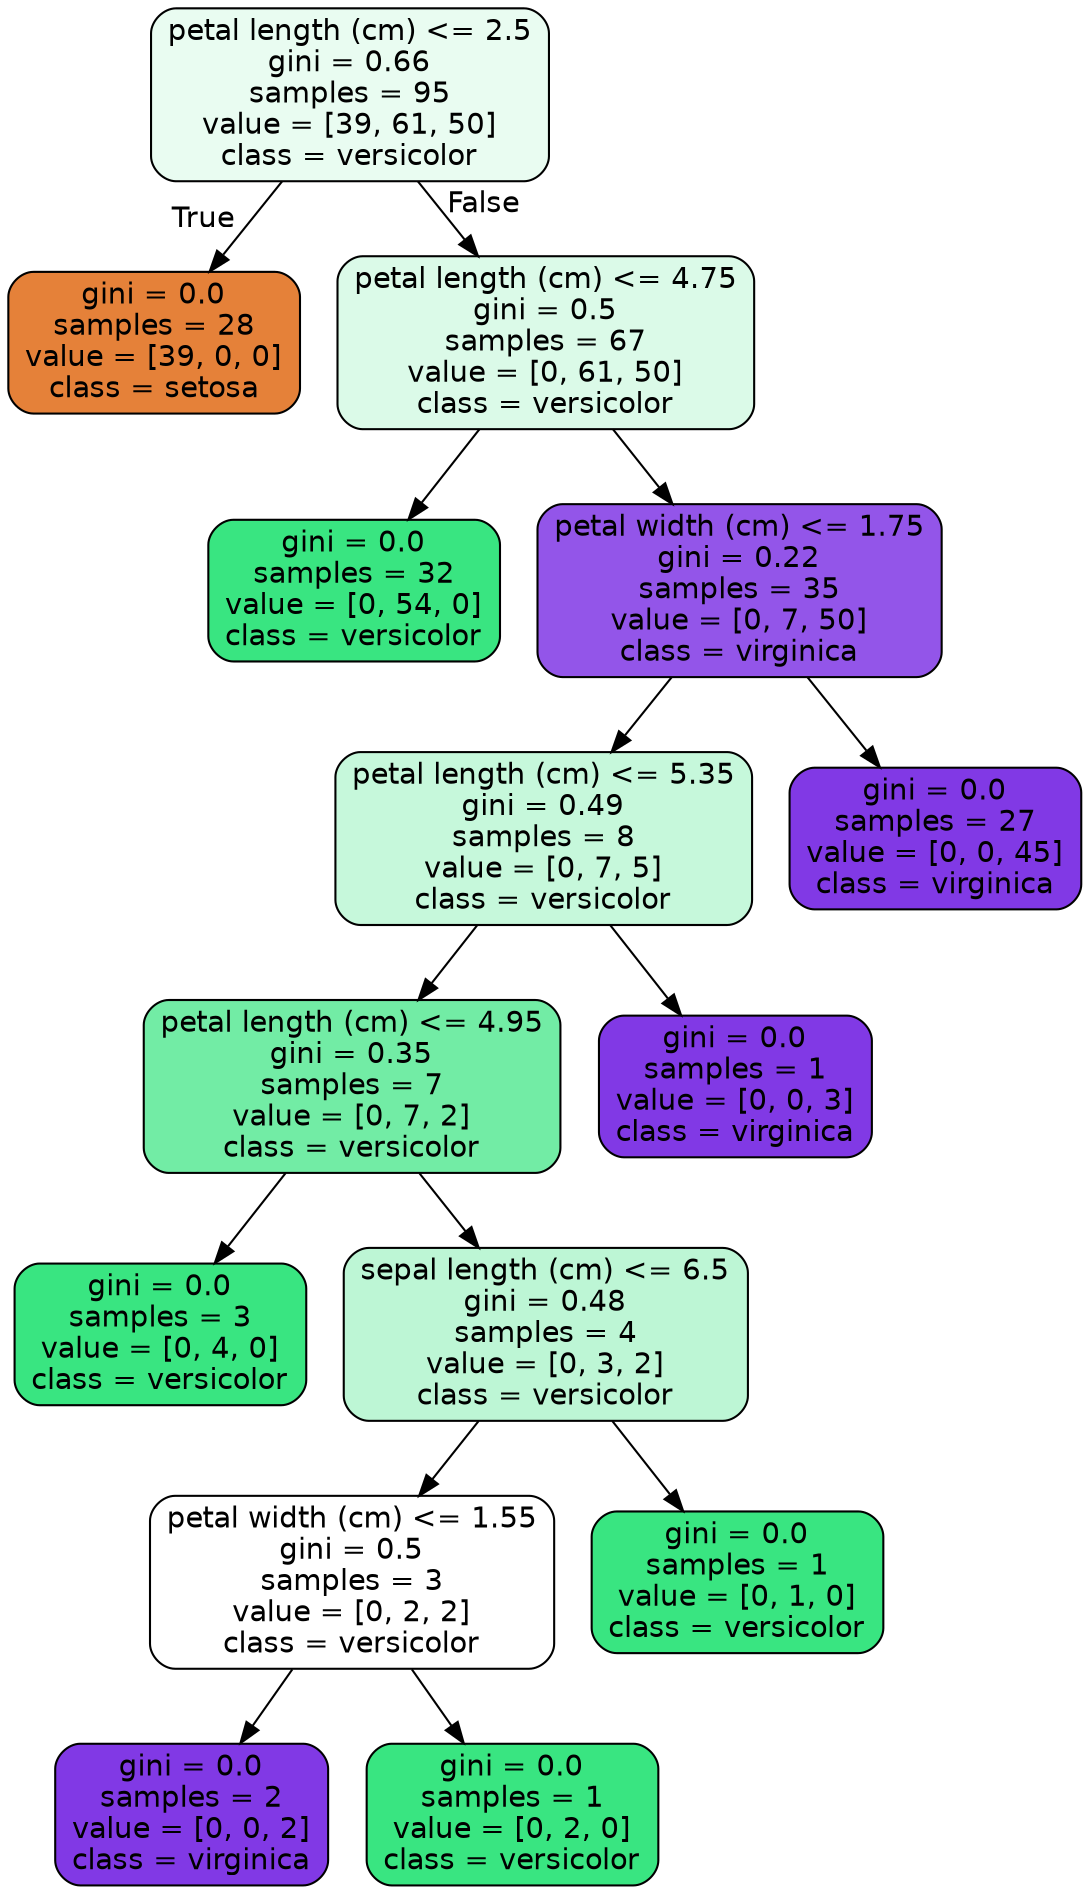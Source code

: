 digraph Tree {
node [shape=box, style="filled, rounded", color="black", fontname=helvetica] ;
edge [fontname=helvetica] ;
0 [label="petal length (cm) <= 2.5\ngini = 0.66\nsamples = 95\nvalue = [39, 61, 50]\nclass = versicolor", fillcolor="#e9fcf1"] ;
1 [label="gini = 0.0\nsamples = 28\nvalue = [39, 0, 0]\nclass = setosa", fillcolor="#e58139"] ;
0 -> 1 [labeldistance=2.5, labelangle=45, headlabel="True"] ;
2 [label="petal length (cm) <= 4.75\ngini = 0.5\nsamples = 67\nvalue = [0, 61, 50]\nclass = versicolor", fillcolor="#dbfae8"] ;
0 -> 2 [labeldistance=2.5, labelangle=-45, headlabel="False"] ;
3 [label="gini = 0.0\nsamples = 32\nvalue = [0, 54, 0]\nclass = versicolor", fillcolor="#39e581"] ;
2 -> 3 ;
4 [label="petal width (cm) <= 1.75\ngini = 0.22\nsamples = 35\nvalue = [0, 7, 50]\nclass = virginica", fillcolor="#9355e9"] ;
2 -> 4 ;
5 [label="petal length (cm) <= 5.35\ngini = 0.49\nsamples = 8\nvalue = [0, 7, 5]\nclass = versicolor", fillcolor="#c6f8db"] ;
4 -> 5 ;
6 [label="petal length (cm) <= 4.95\ngini = 0.35\nsamples = 7\nvalue = [0, 7, 2]\nclass = versicolor", fillcolor="#72eca5"] ;
5 -> 6 ;
7 [label="gini = 0.0\nsamples = 3\nvalue = [0, 4, 0]\nclass = versicolor", fillcolor="#39e581"] ;
6 -> 7 ;
8 [label="sepal length (cm) <= 6.5\ngini = 0.48\nsamples = 4\nvalue = [0, 3, 2]\nclass = versicolor", fillcolor="#bdf6d5"] ;
6 -> 8 ;
9 [label="petal width (cm) <= 1.55\ngini = 0.5\nsamples = 3\nvalue = [0, 2, 2]\nclass = versicolor", fillcolor="#ffffff"] ;
8 -> 9 ;
10 [label="gini = 0.0\nsamples = 2\nvalue = [0, 0, 2]\nclass = virginica", fillcolor="#8139e5"] ;
9 -> 10 ;
11 [label="gini = 0.0\nsamples = 1\nvalue = [0, 2, 0]\nclass = versicolor", fillcolor="#39e581"] ;
9 -> 11 ;
12 [label="gini = 0.0\nsamples = 1\nvalue = [0, 1, 0]\nclass = versicolor", fillcolor="#39e581"] ;
8 -> 12 ;
13 [label="gini = 0.0\nsamples = 1\nvalue = [0, 0, 3]\nclass = virginica", fillcolor="#8139e5"] ;
5 -> 13 ;
14 [label="gini = 0.0\nsamples = 27\nvalue = [0, 0, 45]\nclass = virginica", fillcolor="#8139e5"] ;
4 -> 14 ;
}